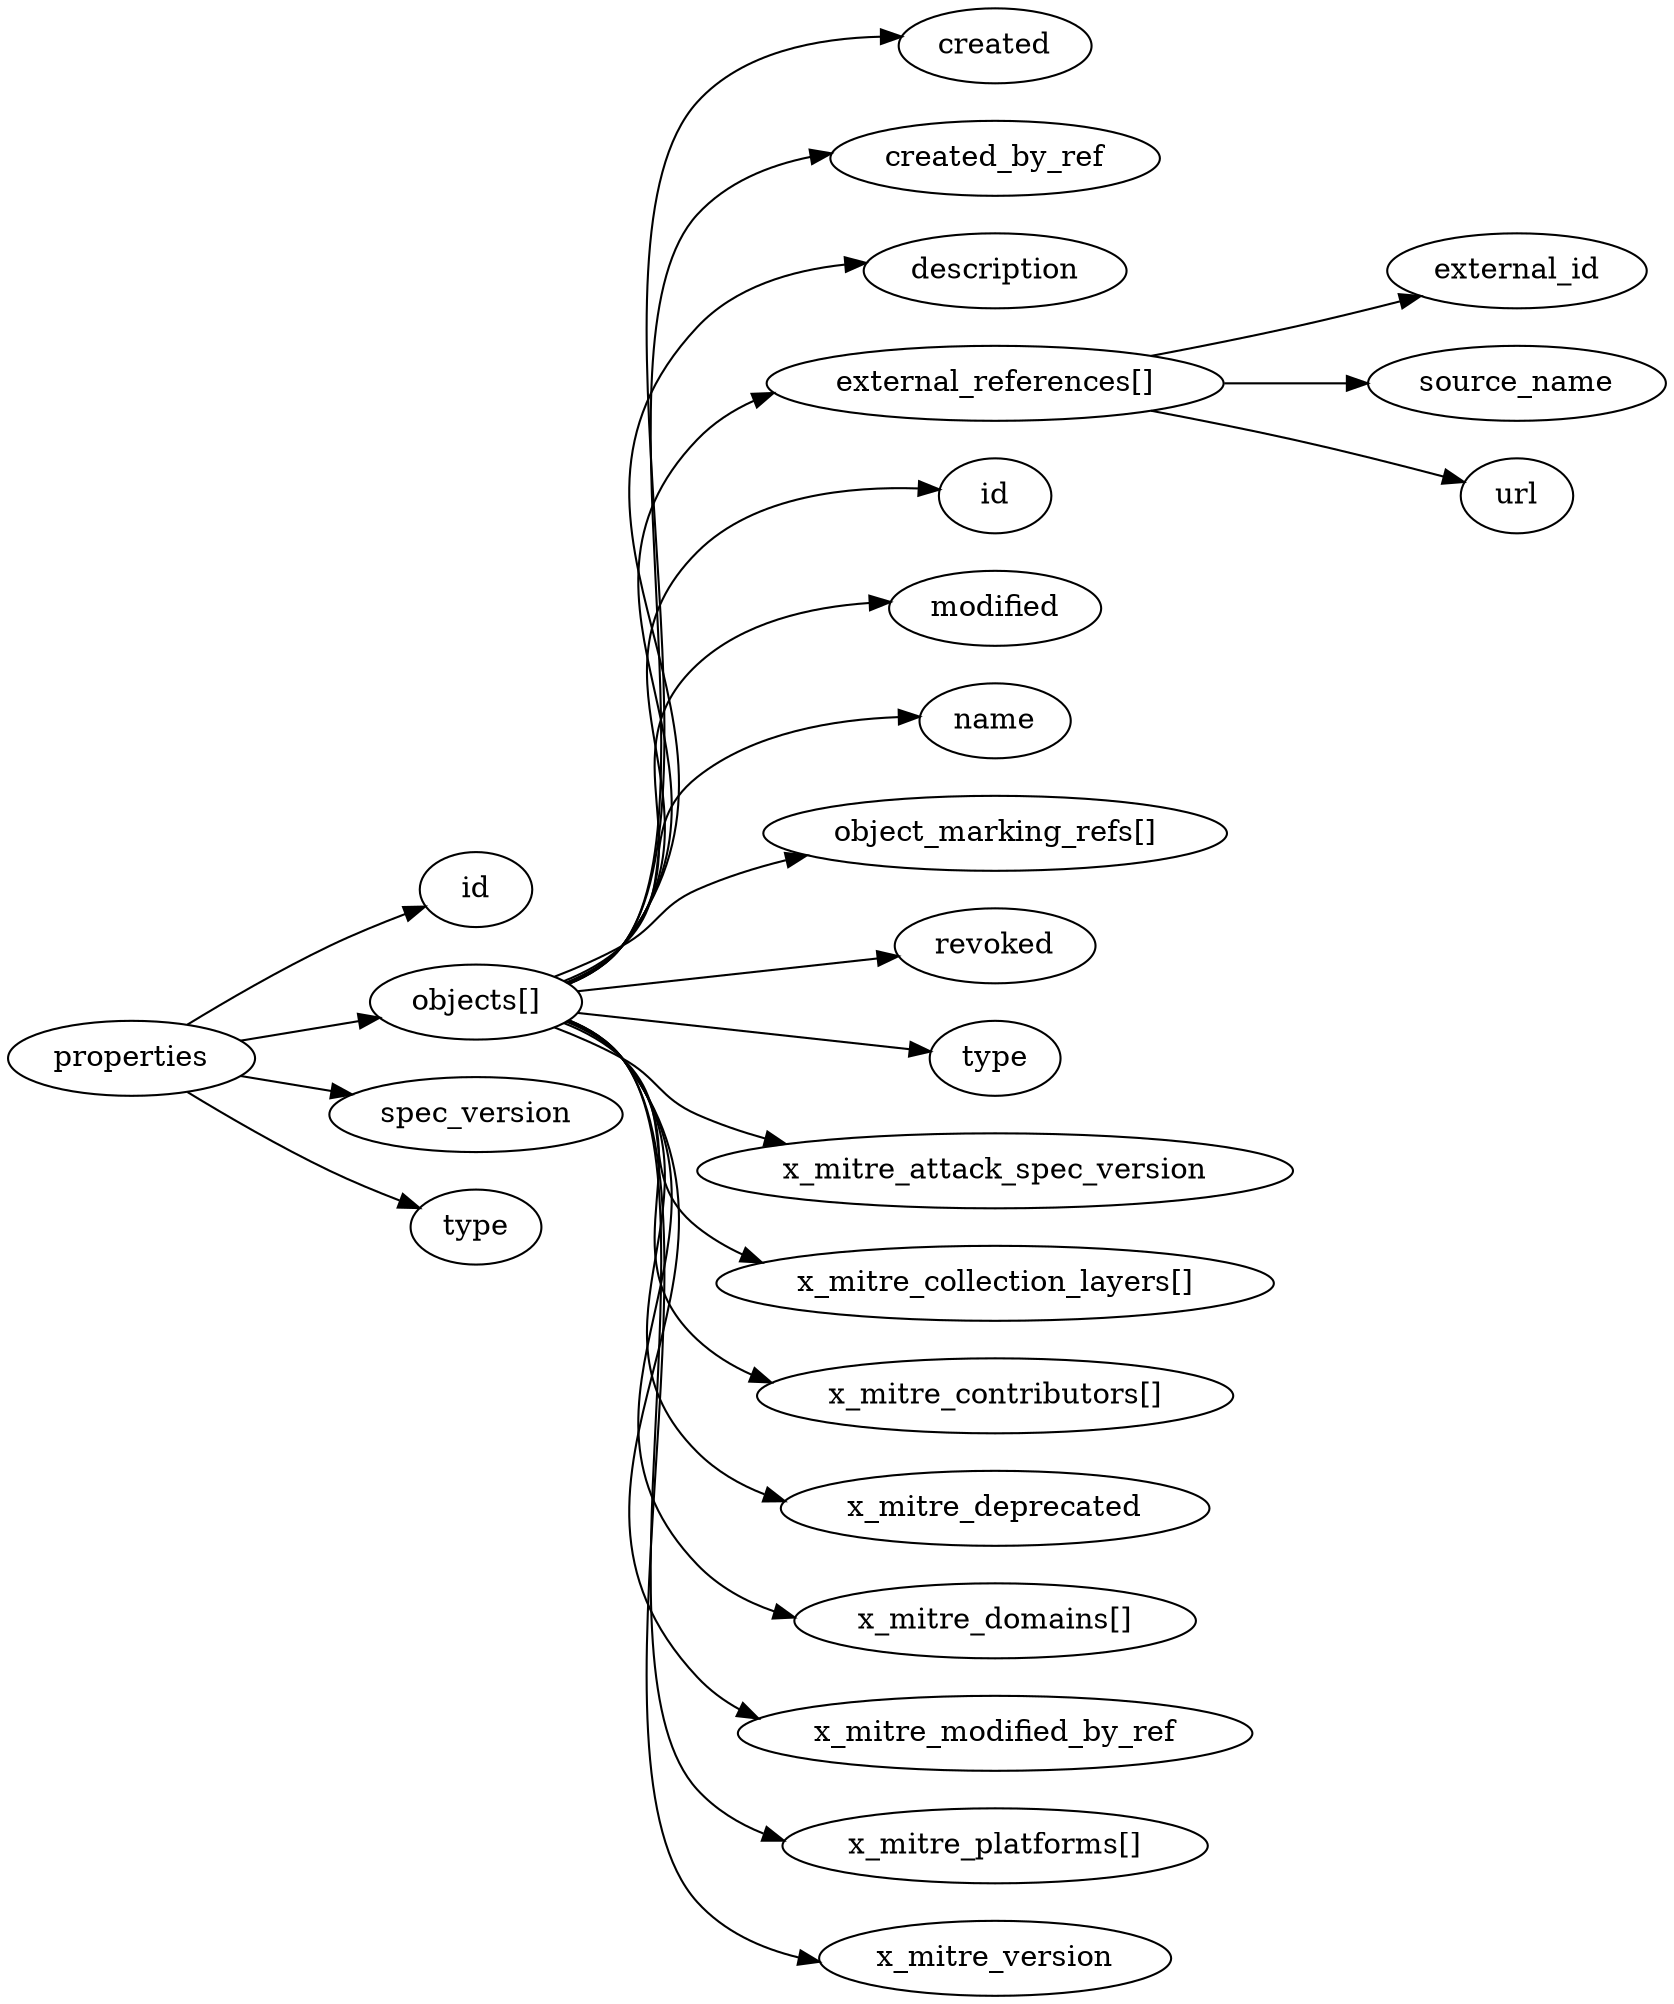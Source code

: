digraph {
    graph [rankdir=LR]
    "id" [label="id"]
    "objects" [label="objects[]"]
    "objects.created" [label="created"]
    "objects.created_by_ref" [label="created_by_ref"]
    "objects.description" [label="description"]
    "objects.external_references" [label="external_references[]"]
    "objects.external_references.external_id" [label="external_id"]
    "objects.external_references.source_name" [label="source_name"]
    "objects.external_references.url" [label="url"]
    "objects.id" [label="id"]
    "objects.modified" [label="modified"]
    "objects.name" [label="name"]
    "objects.object_marking_refs" [label="object_marking_refs[]"]
    "objects.revoked" [label="revoked"]
    "objects.type" [label="type"]
    "objects.x_mitre_attack_spec_version" [label="x_mitre_attack_spec_version"]
    "objects.x_mitre_collection_layers" [label="x_mitre_collection_layers[]"]
    "objects.x_mitre_contributors" [label="x_mitre_contributors[]"]
    "objects.x_mitre_deprecated" [label="x_mitre_deprecated"]
    "objects.x_mitre_domains" [label="x_mitre_domains[]"]
    "objects.x_mitre_modified_by_ref" [label="x_mitre_modified_by_ref"]
    "objects.x_mitre_platforms" [label="x_mitre_platforms[]"]
    "objects.x_mitre_version" [label="x_mitre_version"]
    "spec_version" [label="spec_version"]
    "type" [label="type"]
    "properties" -> "type"
    "properties" -> "id"
    "properties" -> "spec_version"
    "properties" -> "objects"
    "objects" -> "objects.modified"
    "objects" -> "objects.name"
    "objects" -> "objects.description"
    "objects" -> "objects.x_mitre_platforms"
    "objects" -> "objects.x_mitre_deprecated"
    "objects" -> "objects.x_mitre_domains"
    "objects" -> "objects.x_mitre_version"
    "objects" -> "objects.x_mitre_contributors"
    "objects" -> "objects.x_mitre_collection_layers"
    "objects" -> "objects.type"
    "objects" -> "objects.id"
    "objects" -> "objects.created"
    "objects" -> "objects.created_by_ref"
    "objects" -> "objects.revoked"
    "objects" -> "objects.external_references"
    "objects" -> "objects.object_marking_refs"
    "objects" -> "objects.x_mitre_attack_spec_version"
    "objects" -> "objects.x_mitre_modified_by_ref"
    "objects.external_references" -> "objects.external_references.source_name"
    "objects.external_references" -> "objects.external_references.url"
    "objects.external_references" -> "objects.external_references.external_id"
}